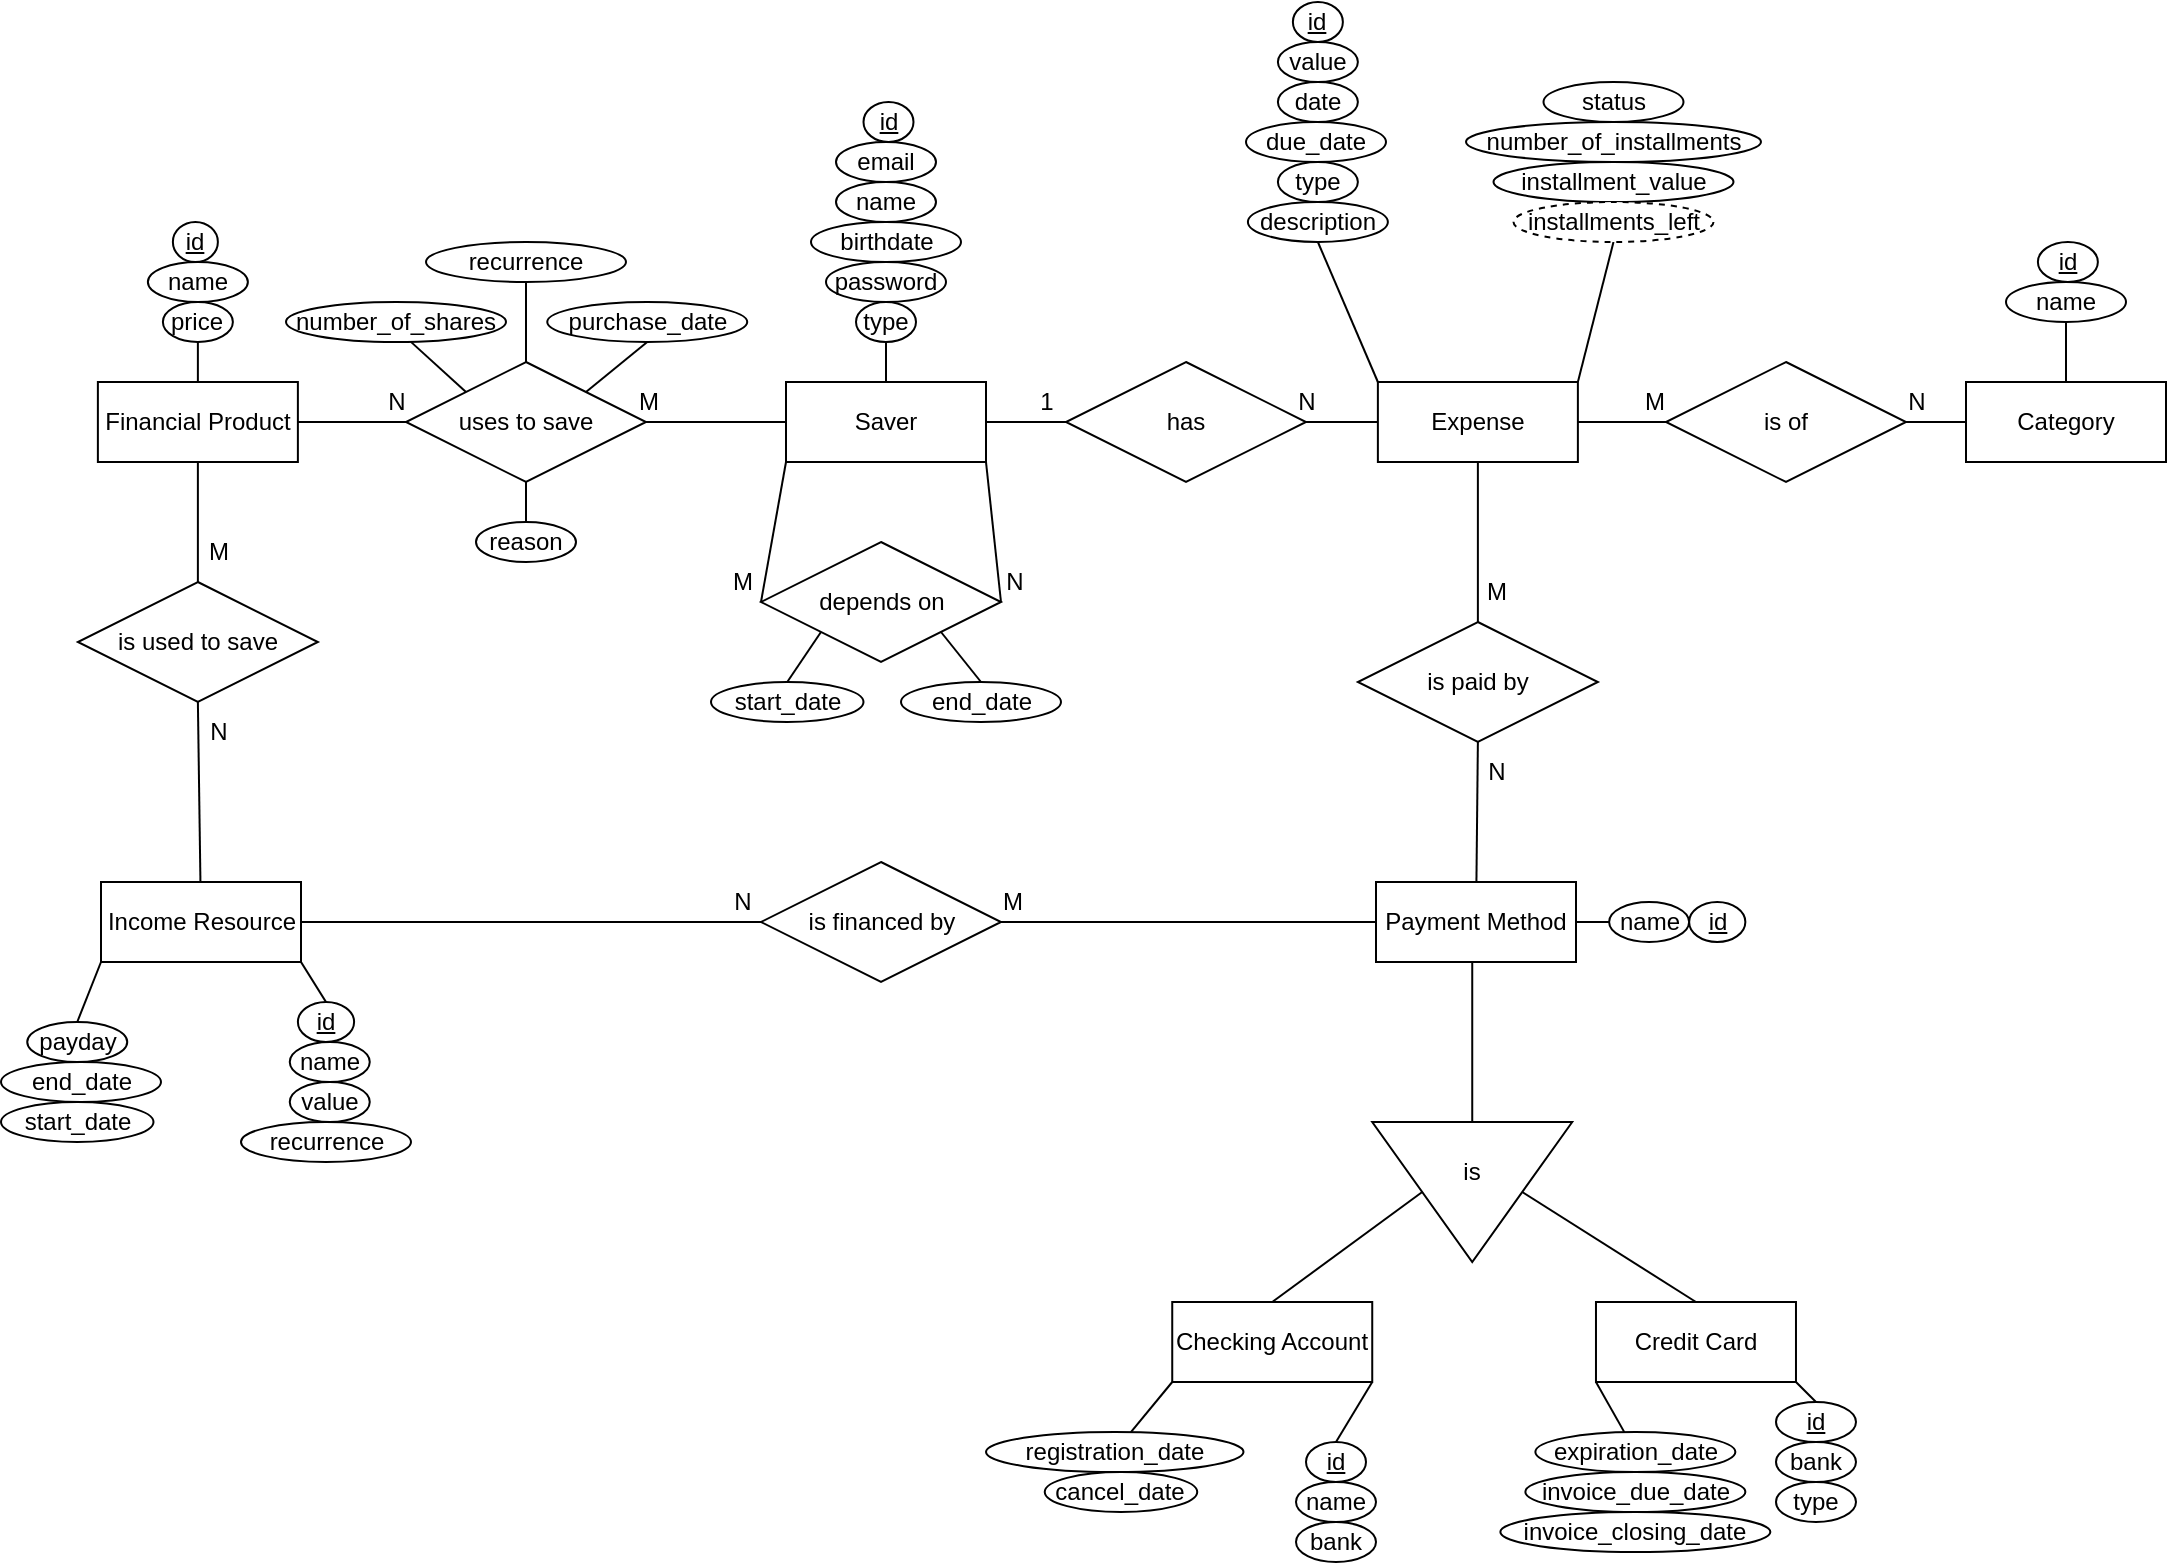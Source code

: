 <mxfile version="20.6.0" type="device"><diagram id="AvRHjg4N4jimr9RmSAD-" name="Página-1"><mxGraphModel dx="1701" dy="1579" grid="1" gridSize="10" guides="1" tooltips="1" connect="1" arrows="1" fold="1" page="1" pageScale="1" pageWidth="827" pageHeight="1169" math="0" shadow="0"><root><mxCell id="0"/><mxCell id="1" parent="0"/><mxCell id="b5E8K7P1NpaTzSVfavL7-2" value="Expense" style="whiteSpace=wrap;html=1;align=center;" parent="1" vertex="1"><mxGeometry x="365.94" y="30" width="100" height="40" as="geometry"/></mxCell><mxCell id="b5E8K7P1NpaTzSVfavL7-3" value="id" style="ellipse;whiteSpace=wrap;html=1;align=center;fontStyle=4;" parent="1" vertex="1"><mxGeometry x="323.44" y="-160" width="25" height="20" as="geometry"/></mxCell><mxCell id="b5E8K7P1NpaTzSVfavL7-6" value="date" style="ellipse;whiteSpace=wrap;html=1;align=center;" parent="1" vertex="1"><mxGeometry x="315.94" y="-120" width="40" height="20" as="geometry"/></mxCell><mxCell id="b5E8K7P1NpaTzSVfavL7-7" value="value" style="ellipse;whiteSpace=wrap;html=1;align=center;" parent="1" vertex="1"><mxGeometry x="315.94" y="-140" width="40" height="20" as="geometry"/></mxCell><mxCell id="b5E8K7P1NpaTzSVfavL7-9" value="type" style="ellipse;whiteSpace=wrap;html=1;align=center;" parent="1" vertex="1"><mxGeometry x="315.94" y="-80" width="40" height="20" as="geometry"/></mxCell><mxCell id="b5E8K7P1NpaTzSVfavL7-11" value="description" style="ellipse;whiteSpace=wrap;html=1;align=center;" parent="1" vertex="1"><mxGeometry x="300.94" y="-60" width="70" height="20" as="geometry"/></mxCell><mxCell id="b5E8K7P1NpaTzSVfavL7-12" value="Saver" style="whiteSpace=wrap;html=1;align=center;" parent="1" vertex="1"><mxGeometry x="70" y="30" width="100" height="40" as="geometry"/></mxCell><mxCell id="b5E8K7P1NpaTzSVfavL7-14" value="name" style="ellipse;whiteSpace=wrap;html=1;align=center;" parent="1" vertex="1"><mxGeometry x="95" y="-70" width="50" height="20" as="geometry"/></mxCell><mxCell id="b5E8K7P1NpaTzSVfavL7-16" value="id" style="ellipse;whiteSpace=wrap;html=1;align=center;fontStyle=4;" parent="1" vertex="1"><mxGeometry x="108.75" y="-110" width="25" height="20" as="geometry"/></mxCell><mxCell id="b5E8K7P1NpaTzSVfavL7-17" value="birthdate" style="ellipse;whiteSpace=wrap;html=1;align=center;" parent="1" vertex="1"><mxGeometry x="82.5" y="-50" width="75" height="20" as="geometry"/></mxCell><mxCell id="b5E8K7P1NpaTzSVfavL7-18" value="password" style="ellipse;whiteSpace=wrap;html=1;align=center;" parent="1" vertex="1"><mxGeometry x="90" y="-30" width="60" height="20" as="geometry"/></mxCell><mxCell id="b5E8K7P1NpaTzSVfavL7-25" value="number_of_installments" style="ellipse;whiteSpace=wrap;html=1;align=center;" parent="1" vertex="1"><mxGeometry x="410" y="-100" width="147.5" height="20" as="geometry"/></mxCell><mxCell id="b5E8K7P1NpaTzSVfavL7-29" value="status" style="ellipse;whiteSpace=wrap;html=1;align=center;" parent="1" vertex="1"><mxGeometry x="448.75" y="-120" width="70" height="20" as="geometry"/></mxCell><mxCell id="b5E8K7P1NpaTzSVfavL7-30" value="installment_value" style="ellipse;whiteSpace=wrap;html=1;align=center;" parent="1" vertex="1"><mxGeometry x="423.75" y="-80" width="120" height="20" as="geometry"/></mxCell><mxCell id="b5E8K7P1NpaTzSVfavL7-32" value="" style="endArrow=none;html=1;rounded=0;exitX=0.5;exitY=1;exitDx=0;exitDy=0;entryX=0;entryY=0;entryDx=0;entryDy=0;" parent="1" source="b5E8K7P1NpaTzSVfavL7-11" target="b5E8K7P1NpaTzSVfavL7-2" edge="1"><mxGeometry relative="1" as="geometry"><mxPoint x="380" y="100" as="sourcePoint"/><mxPoint x="540" y="100" as="targetPoint"/></mxGeometry></mxCell><mxCell id="b5E8K7P1NpaTzSVfavL7-33" value="" style="endArrow=none;html=1;rounded=0;exitX=1;exitY=0;exitDx=0;exitDy=0;entryX=0.5;entryY=1;entryDx=0;entryDy=0;" parent="1" source="b5E8K7P1NpaTzSVfavL7-2" target="b5E8K7P1NpaTzSVfavL7-319" edge="1"><mxGeometry relative="1" as="geometry"><mxPoint x="380" y="100" as="sourcePoint"/><mxPoint x="500" y="-30" as="targetPoint"/></mxGeometry></mxCell><mxCell id="b5E8K7P1NpaTzSVfavL7-34" value="" style="endArrow=none;html=1;rounded=0;entryX=0.5;entryY=0;entryDx=0;entryDy=0;exitX=0.5;exitY=1;exitDx=0;exitDy=0;" parent="1" source="b5E8K7P1NpaTzSVfavL7-133" target="b5E8K7P1NpaTzSVfavL7-12" edge="1"><mxGeometry relative="1" as="geometry"><mxPoint x="120" as="sourcePoint"/><mxPoint x="370" y="70" as="targetPoint"/></mxGeometry></mxCell><mxCell id="b5E8K7P1NpaTzSVfavL7-36" value="has" style="shape=rhombus;perimeter=rhombusPerimeter;whiteSpace=wrap;html=1;align=center;" parent="1" vertex="1"><mxGeometry x="210" y="20" width="120" height="60" as="geometry"/></mxCell><mxCell id="b5E8K7P1NpaTzSVfavL7-37" value="" style="endArrow=none;html=1;rounded=0;exitX=1;exitY=0.5;exitDx=0;exitDy=0;" parent="1" source="b5E8K7P1NpaTzSVfavL7-12" edge="1"><mxGeometry relative="1" as="geometry"><mxPoint x="380" y="40" as="sourcePoint"/><mxPoint x="210" y="50" as="targetPoint"/></mxGeometry></mxCell><mxCell id="b5E8K7P1NpaTzSVfavL7-38" value="" style="endArrow=none;html=1;rounded=0;exitX=1;exitY=0.5;exitDx=0;exitDy=0;entryX=0;entryY=0.5;entryDx=0;entryDy=0;" parent="1" source="b5E8K7P1NpaTzSVfavL7-36" target="b5E8K7P1NpaTzSVfavL7-2" edge="1"><mxGeometry relative="1" as="geometry"><mxPoint x="380" y="40" as="sourcePoint"/><mxPoint x="340" y="80" as="targetPoint"/></mxGeometry></mxCell><mxCell id="b5E8K7P1NpaTzSVfavL7-40" value="1" style="text;html=1;align=center;verticalAlign=middle;resizable=0;points=[];autosize=1;strokeColor=none;fillColor=none;" parent="1" vertex="1"><mxGeometry x="185" y="25" width="30" height="30" as="geometry"/></mxCell><mxCell id="b5E8K7P1NpaTzSVfavL7-41" value="N" style="text;html=1;align=center;verticalAlign=middle;resizable=0;points=[];autosize=1;strokeColor=none;fillColor=none;" parent="1" vertex="1"><mxGeometry x="315" y="25" width="30" height="30" as="geometry"/></mxCell><mxCell id="b5E8K7P1NpaTzSVfavL7-47" value="Credit Card" style="whiteSpace=wrap;html=1;align=center;" parent="1" vertex="1"><mxGeometry x="474.99" y="490" width="100" height="40" as="geometry"/></mxCell><mxCell id="b5E8K7P1NpaTzSVfavL7-48" value="id" style="ellipse;whiteSpace=wrap;html=1;align=center;fontStyle=4;" parent="1" vertex="1"><mxGeometry x="565.0" y="540" width="40" height="20" as="geometry"/></mxCell><mxCell id="b5E8K7P1NpaTzSVfavL7-49" value="bank" style="ellipse;whiteSpace=wrap;html=1;align=center;" parent="1" vertex="1"><mxGeometry x="565.0" y="560" width="40" height="20" as="geometry"/></mxCell><mxCell id="b5E8K7P1NpaTzSVfavL7-50" value="type" style="ellipse;whiteSpace=wrap;html=1;align=center;" parent="1" vertex="1"><mxGeometry x="565.0" y="580" width="40" height="20" as="geometry"/></mxCell><mxCell id="b5E8K7P1NpaTzSVfavL7-51" value="expiration_date" style="ellipse;whiteSpace=wrap;html=1;align=center;" parent="1" vertex="1"><mxGeometry x="444.68" y="555" width="100" height="20" as="geometry"/></mxCell><mxCell id="b5E8K7P1NpaTzSVfavL7-52" value="invoice_due_date" style="ellipse;whiteSpace=wrap;html=1;align=center;" parent="1" vertex="1"><mxGeometry x="439.68" y="575" width="110" height="20" as="geometry"/></mxCell><mxCell id="b5E8K7P1NpaTzSVfavL7-53" value="invoice_closing_date" style="ellipse;whiteSpace=wrap;html=1;align=center;" parent="1" vertex="1"><mxGeometry x="427.18" y="595" width="135" height="20" as="geometry"/></mxCell><mxCell id="b5E8K7P1NpaTzSVfavL7-54" value="" style="endArrow=none;html=1;rounded=0;exitX=0.5;exitY=0;exitDx=0;exitDy=0;entryX=1;entryY=1;entryDx=0;entryDy=0;" parent="1" source="b5E8K7P1NpaTzSVfavL7-48" target="b5E8K7P1NpaTzSVfavL7-47" edge="1"><mxGeometry relative="1" as="geometry"><mxPoint x="462.49" y="440" as="sourcePoint"/><mxPoint x="622.49" y="440" as="targetPoint"/></mxGeometry></mxCell><mxCell id="b5E8K7P1NpaTzSVfavL7-55" value="" style="endArrow=none;html=1;rounded=0;exitX=0;exitY=1;exitDx=0;exitDy=0;" parent="1" source="b5E8K7P1NpaTzSVfavL7-47" target="b5E8K7P1NpaTzSVfavL7-51" edge="1"><mxGeometry relative="1" as="geometry"><mxPoint x="472.49" y="620" as="sourcePoint"/><mxPoint x="632.49" y="620" as="targetPoint"/></mxGeometry></mxCell><mxCell id="b5E8K7P1NpaTzSVfavL7-63" value="Category" style="whiteSpace=wrap;html=1;align=center;" parent="1" vertex="1"><mxGeometry x="660" y="30" width="100" height="40" as="geometry"/></mxCell><mxCell id="b5E8K7P1NpaTzSVfavL7-65" value="is of" style="shape=rhombus;perimeter=rhombusPerimeter;whiteSpace=wrap;html=1;align=center;" parent="1" vertex="1"><mxGeometry x="510" y="20" width="120" height="60" as="geometry"/></mxCell><mxCell id="b5E8K7P1NpaTzSVfavL7-66" value="" style="endArrow=none;html=1;rounded=0;exitX=1;exitY=0.5;exitDx=0;exitDy=0;entryX=0;entryY=0.5;entryDx=0;entryDy=0;" parent="1" source="b5E8K7P1NpaTzSVfavL7-2" target="b5E8K7P1NpaTzSVfavL7-65" edge="1"><mxGeometry relative="1" as="geometry"><mxPoint x="488.75" y="105.0" as="sourcePoint"/><mxPoint x="528.75" y="105.0" as="targetPoint"/></mxGeometry></mxCell><mxCell id="b5E8K7P1NpaTzSVfavL7-67" value="" style="endArrow=none;html=1;rounded=0;exitX=1;exitY=0.5;exitDx=0;exitDy=0;entryX=0;entryY=0.5;entryDx=0;entryDy=0;" parent="1" source="b5E8K7P1NpaTzSVfavL7-65" target="b5E8K7P1NpaTzSVfavL7-63" edge="1"><mxGeometry relative="1" as="geometry"><mxPoint x="648.75" y="105.0" as="sourcePoint"/><mxPoint x="683.75" y="105.0" as="targetPoint"/></mxGeometry></mxCell><mxCell id="b5E8K7P1NpaTzSVfavL7-68" value="M" style="text;html=1;align=center;verticalAlign=middle;resizable=0;points=[];autosize=1;strokeColor=none;fillColor=none;" parent="1" vertex="1"><mxGeometry x="488.75" y="25" width="30" height="30" as="geometry"/></mxCell><mxCell id="b5E8K7P1NpaTzSVfavL7-69" value="N" style="text;html=1;align=center;verticalAlign=middle;resizable=0;points=[];autosize=1;strokeColor=none;fillColor=none;" parent="1" vertex="1"><mxGeometry x="620" y="25" width="30" height="30" as="geometry"/></mxCell><mxCell id="b5E8K7P1NpaTzSVfavL7-70" value="name" style="ellipse;whiteSpace=wrap;html=1;align=center;" parent="1" vertex="1"><mxGeometry x="680" y="-20" width="60" height="20" as="geometry"/></mxCell><mxCell id="b5E8K7P1NpaTzSVfavL7-71" value="id" style="ellipse;whiteSpace=wrap;html=1;align=center;fontStyle=4;" parent="1" vertex="1"><mxGeometry x="695.94" y="-40" width="30" height="20" as="geometry"/></mxCell><mxCell id="b5E8K7P1NpaTzSVfavL7-72" value="" style="endArrow=none;html=1;rounded=0;exitX=0.5;exitY=1;exitDx=0;exitDy=0;" parent="1" source="b5E8K7P1NpaTzSVfavL7-70" target="b5E8K7P1NpaTzSVfavL7-63" edge="1"><mxGeometry relative="1" as="geometry"><mxPoint x="425" y="10.0" as="sourcePoint"/><mxPoint x="425" y="40.0" as="targetPoint"/></mxGeometry></mxCell><mxCell id="b5E8K7P1NpaTzSVfavL7-77" value="Checking Account" style="whiteSpace=wrap;html=1;align=center;" parent="1" vertex="1"><mxGeometry x="263.12" y="490" width="100" height="40" as="geometry"/></mxCell><mxCell id="b5E8K7P1NpaTzSVfavL7-79" value="id" style="ellipse;whiteSpace=wrap;html=1;align=center;fontStyle=4;" parent="1" vertex="1"><mxGeometry x="330.0" y="560" width="30" height="20" as="geometry"/></mxCell><mxCell id="b5E8K7P1NpaTzSVfavL7-80" value="name" style="ellipse;whiteSpace=wrap;html=1;align=center;" parent="1" vertex="1"><mxGeometry x="325.0" y="580" width="40" height="20" as="geometry"/></mxCell><mxCell id="b5E8K7P1NpaTzSVfavL7-81" value="bank" style="ellipse;whiteSpace=wrap;html=1;align=center;" parent="1" vertex="1"><mxGeometry x="325.0" y="600" width="40" height="20" as="geometry"/></mxCell><mxCell id="b5E8K7P1NpaTzSVfavL7-82" value="registration_date" style="ellipse;whiteSpace=wrap;html=1;align=center;" parent="1" vertex="1"><mxGeometry x="170" y="555" width="128.75" height="20" as="geometry"/></mxCell><mxCell id="b5E8K7P1NpaTzSVfavL7-84" value="cancel_date" style="ellipse;whiteSpace=wrap;html=1;align=center;" parent="1" vertex="1"><mxGeometry x="199.37" y="575" width="76.25" height="20" as="geometry"/></mxCell><mxCell id="b5E8K7P1NpaTzSVfavL7-87" value="" style="endArrow=none;html=1;rounded=0;exitX=0.5;exitY=0;exitDx=0;exitDy=0;entryX=1;entryY=1;entryDx=0;entryDy=0;" parent="1" source="b5E8K7P1NpaTzSVfavL7-79" target="b5E8K7P1NpaTzSVfavL7-77" edge="1"><mxGeometry relative="1" as="geometry"><mxPoint x="-31.88" y="410" as="sourcePoint"/><mxPoint x="395" y="560" as="targetPoint"/></mxGeometry></mxCell><mxCell id="b5E8K7P1NpaTzSVfavL7-88" value="" style="endArrow=none;html=1;rounded=0;entryX=0;entryY=1;entryDx=0;entryDy=0;" parent="1" source="b5E8K7P1NpaTzSVfavL7-82" target="b5E8K7P1NpaTzSVfavL7-77" edge="1"><mxGeometry relative="1" as="geometry"><mxPoint x="-31.88" y="490" as="sourcePoint"/><mxPoint x="128.12" y="490" as="targetPoint"/></mxGeometry></mxCell><mxCell id="b5E8K7P1NpaTzSVfavL7-89" value="is paid by" style="shape=rhombus;perimeter=rhombusPerimeter;whiteSpace=wrap;html=1;align=center;" parent="1" vertex="1"><mxGeometry x="355.94" y="150" width="120" height="60" as="geometry"/></mxCell><mxCell id="b5E8K7P1NpaTzSVfavL7-90" value="" style="endArrow=none;html=1;rounded=0;entryX=0.5;entryY=1;entryDx=0;entryDy=0;exitX=0.5;exitY=0;exitDx=0;exitDy=0;" parent="1" source="b5E8K7P1NpaTzSVfavL7-89" target="b5E8K7P1NpaTzSVfavL7-2" edge="1"><mxGeometry relative="1" as="geometry"><mxPoint x="170" y="160" as="sourcePoint"/><mxPoint x="330" y="160" as="targetPoint"/></mxGeometry></mxCell><mxCell id="b5E8K7P1NpaTzSVfavL7-91" value="" style="endArrow=none;html=1;rounded=0;entryX=0.5;entryY=1;entryDx=0;entryDy=0;" parent="1" source="b5E8K7P1NpaTzSVfavL7-121" target="b5E8K7P1NpaTzSVfavL7-89" edge="1"><mxGeometry relative="1" as="geometry"><mxPoint x="415" y="270" as="sourcePoint"/><mxPoint x="425" y="80" as="targetPoint"/></mxGeometry></mxCell><mxCell id="b5E8K7P1NpaTzSVfavL7-95" value="id" style="ellipse;whiteSpace=wrap;html=1;align=center;fontStyle=4;" parent="1" vertex="1"><mxGeometry x="521.56" y="290" width="28.12" height="20" as="geometry"/></mxCell><mxCell id="b5E8K7P1NpaTzSVfavL7-96" value="name" style="ellipse;whiteSpace=wrap;html=1;align=center;" parent="1" vertex="1"><mxGeometry x="481.56" y="290" width="40" height="20" as="geometry"/></mxCell><mxCell id="b5E8K7P1NpaTzSVfavL7-99" value="" style="endArrow=none;html=1;rounded=0;exitX=0;exitY=0.5;exitDx=0;exitDy=0;entryX=1;entryY=0.5;entryDx=0;entryDy=0;" parent="1" source="b5E8K7P1NpaTzSVfavL7-96" target="b5E8K7P1NpaTzSVfavL7-121" edge="1"><mxGeometry relative="1" as="geometry"><mxPoint x="1070.62" y="295" as="sourcePoint"/><mxPoint x="1020.62" y="350" as="targetPoint"/><Array as="points"/></mxGeometry></mxCell><mxCell id="b5E8K7P1NpaTzSVfavL7-115" value="" style="verticalLabelPosition=bottom;verticalAlign=top;html=1;shape=mxgraph.basic.acute_triangle;dx=0.5;direction=west;" parent="1" vertex="1"><mxGeometry x="363.12" y="400" width="100" height="70" as="geometry"/></mxCell><mxCell id="b5E8K7P1NpaTzSVfavL7-116" value="" style="endArrow=none;html=1;rounded=0;exitX=0.5;exitY=1;exitDx=0;exitDy=0;" parent="1" target="b5E8K7P1NpaTzSVfavL7-115" edge="1"><mxGeometry relative="1" as="geometry"><mxPoint x="413.12" y="320" as="sourcePoint"/><mxPoint x="605" y="500" as="targetPoint"/></mxGeometry></mxCell><mxCell id="b5E8K7P1NpaTzSVfavL7-117" value="" style="endArrow=none;html=1;rounded=0;entryX=0;entryY=0;entryDx=75;entryDy=35;entryPerimeter=0;exitX=0.5;exitY=0;exitDx=0;exitDy=0;" parent="1" source="b5E8K7P1NpaTzSVfavL7-77" target="b5E8K7P1NpaTzSVfavL7-115" edge="1"><mxGeometry relative="1" as="geometry"><mxPoint x="325" y="480" as="sourcePoint"/><mxPoint x="340" y="450" as="targetPoint"/></mxGeometry></mxCell><mxCell id="b5E8K7P1NpaTzSVfavL7-118" value="" style="endArrow=none;html=1;rounded=0;exitX=0;exitY=0;exitDx=25;exitDy=35;exitPerimeter=0;entryX=0.5;entryY=0;entryDx=0;entryDy=0;" parent="1" source="b5E8K7P1NpaTzSVfavL7-115" target="b5E8K7P1NpaTzSVfavL7-47" edge="1"><mxGeometry relative="1" as="geometry"><mxPoint x="445" y="500" as="sourcePoint"/><mxPoint x="605" y="500" as="targetPoint"/></mxGeometry></mxCell><mxCell id="b5E8K7P1NpaTzSVfavL7-121" value="Payment Method" style="whiteSpace=wrap;html=1;align=center;" parent="1" vertex="1"><mxGeometry x="365" y="280" width="100" height="40" as="geometry"/></mxCell><mxCell id="b5E8K7P1NpaTzSVfavL7-124" value="is" style="text;html=1;strokeColor=none;fillColor=none;align=center;verticalAlign=middle;whiteSpace=wrap;rounded=0;" parent="1" vertex="1"><mxGeometry x="383.12" y="410" width="60" height="30" as="geometry"/></mxCell><mxCell id="b5E8K7P1NpaTzSVfavL7-127" value="M" style="text;html=1;align=center;verticalAlign=middle;resizable=0;points=[];autosize=1;strokeColor=none;fillColor=none;" parent="1" vertex="1"><mxGeometry x="409.68" y="120" width="30" height="30" as="geometry"/></mxCell><mxCell id="b5E8K7P1NpaTzSVfavL7-128" value="N" style="text;html=1;align=center;verticalAlign=middle;resizable=0;points=[];autosize=1;strokeColor=none;fillColor=none;" parent="1" vertex="1"><mxGeometry x="409.68" y="210" width="30" height="30" as="geometry"/></mxCell><mxCell id="b5E8K7P1NpaTzSVfavL7-129" value="depends on" style="shape=rhombus;perimeter=rhombusPerimeter;whiteSpace=wrap;html=1;align=center;" parent="1" vertex="1"><mxGeometry x="57.5" y="110" width="120" height="60" as="geometry"/></mxCell><mxCell id="b5E8K7P1NpaTzSVfavL7-130" value="" style="endArrow=none;html=1;rounded=0;exitX=0;exitY=1;exitDx=0;exitDy=0;entryX=0;entryY=0.5;entryDx=0;entryDy=0;" parent="1" source="b5E8K7P1NpaTzSVfavL7-12" target="b5E8K7P1NpaTzSVfavL7-129" edge="1"><mxGeometry relative="1" as="geometry"><mxPoint x="260" y="180" as="sourcePoint"/><mxPoint x="420" y="180" as="targetPoint"/></mxGeometry></mxCell><mxCell id="b5E8K7P1NpaTzSVfavL7-131" value="" style="endArrow=none;html=1;rounded=0;exitX=1;exitY=1;exitDx=0;exitDy=0;entryX=1;entryY=0.5;entryDx=0;entryDy=0;" parent="1" source="b5E8K7P1NpaTzSVfavL7-12" target="b5E8K7P1NpaTzSVfavL7-129" edge="1"><mxGeometry relative="1" as="geometry"><mxPoint x="199.37" y="140" as="sourcePoint"/><mxPoint x="180" y="160" as="targetPoint"/></mxGeometry></mxCell><mxCell id="b5E8K7P1NpaTzSVfavL7-133" value="type" style="ellipse;whiteSpace=wrap;html=1;align=center;" parent="1" vertex="1"><mxGeometry x="105" y="-10" width="30" height="20" as="geometry"/></mxCell><mxCell id="b5E8K7P1NpaTzSVfavL7-134" value="M" style="text;html=1;align=center;verticalAlign=middle;resizable=0;points=[];autosize=1;strokeColor=none;fillColor=none;" parent="1" vertex="1"><mxGeometry x="32.5" y="115" width="30" height="30" as="geometry"/></mxCell><mxCell id="b5E8K7P1NpaTzSVfavL7-135" value="N" style="text;html=1;align=center;verticalAlign=middle;resizable=0;points=[];autosize=1;strokeColor=none;fillColor=none;" parent="1" vertex="1"><mxGeometry x="169.37" y="115" width="30" height="30" as="geometry"/></mxCell><mxCell id="b5E8K7P1NpaTzSVfavL7-136" value="start_date" style="ellipse;whiteSpace=wrap;html=1;align=center;" parent="1" vertex="1"><mxGeometry x="32.5" y="180" width="76.25" height="20" as="geometry"/></mxCell><mxCell id="b5E8K7P1NpaTzSVfavL7-137" value="end_date" style="ellipse;whiteSpace=wrap;html=1;align=center;" parent="1" vertex="1"><mxGeometry x="127.5" y="180" width="80" height="20" as="geometry"/></mxCell><mxCell id="b5E8K7P1NpaTzSVfavL7-138" value="" style="endArrow=none;html=1;rounded=0;exitX=0;exitY=1;exitDx=0;exitDy=0;entryX=0.5;entryY=0;entryDx=0;entryDy=0;" parent="1" source="b5E8K7P1NpaTzSVfavL7-129" target="b5E8K7P1NpaTzSVfavL7-136" edge="1"><mxGeometry relative="1" as="geometry"><mxPoint x="-42.5" y="219.8" as="sourcePoint"/><mxPoint x="87.5" y="180" as="targetPoint"/></mxGeometry></mxCell><mxCell id="b5E8K7P1NpaTzSVfavL7-140" value="" style="endArrow=none;html=1;rounded=0;exitX=1;exitY=1;exitDx=0;exitDy=0;entryX=0.5;entryY=0;entryDx=0;entryDy=0;" parent="1" source="b5E8K7P1NpaTzSVfavL7-129" target="b5E8K7P1NpaTzSVfavL7-137" edge="1"><mxGeometry relative="1" as="geometry"><mxPoint x="97.5" y="165" as="sourcePoint"/><mxPoint x="80.625" y="190" as="targetPoint"/></mxGeometry></mxCell><mxCell id="b5E8K7P1NpaTzSVfavL7-141" value="Financial Product" style="whiteSpace=wrap;html=1;align=center;" parent="1" vertex="1"><mxGeometry x="-274.06" y="30" width="100" height="40" as="geometry"/></mxCell><mxCell id="b5E8K7P1NpaTzSVfavL7-142" value="name" style="ellipse;whiteSpace=wrap;html=1;align=center;" parent="1" vertex="1"><mxGeometry x="-249.06" y="-30" width="50" height="20" as="geometry"/></mxCell><mxCell id="b5E8K7P1NpaTzSVfavL7-143" value="id" style="ellipse;whiteSpace=wrap;html=1;align=center;fontStyle=4;" parent="1" vertex="1"><mxGeometry x="-236.56" y="-50" width="22.5" height="20" as="geometry"/></mxCell><mxCell id="b5E8K7P1NpaTzSVfavL7-144" value="" style="endArrow=none;html=1;rounded=0;exitX=0.5;exitY=0;exitDx=0;exitDy=0;entryX=0.5;entryY=1;entryDx=0;entryDy=0;" parent="1" source="b5E8K7P1NpaTzSVfavL7-141" target="b5E8K7P1NpaTzSVfavL7-145" edge="1"><mxGeometry relative="1" as="geometry"><mxPoint x="-20" y="90" as="sourcePoint"/><mxPoint x="-224" y="10" as="targetPoint"/></mxGeometry></mxCell><mxCell id="b5E8K7P1NpaTzSVfavL7-145" value="price" style="ellipse;whiteSpace=wrap;html=1;align=center;" parent="1" vertex="1"><mxGeometry x="-241.56" y="-10" width="35" height="20" as="geometry"/></mxCell><mxCell id="b5E8K7P1NpaTzSVfavL7-146" value="uses to save" style="shape=rhombus;perimeter=rhombusPerimeter;whiteSpace=wrap;html=1;align=center;" parent="1" vertex="1"><mxGeometry x="-120" y="20" width="120" height="60" as="geometry"/></mxCell><mxCell id="b5E8K7P1NpaTzSVfavL7-147" value="" style="endArrow=none;html=1;rounded=0;exitX=1;exitY=0.5;exitDx=0;exitDy=0;entryX=0;entryY=0.5;entryDx=0;entryDy=0;" parent="1" source="b5E8K7P1NpaTzSVfavL7-146" target="b5E8K7P1NpaTzSVfavL7-12" edge="1"><mxGeometry relative="1" as="geometry"><mxPoint x="160" y="260" as="sourcePoint"/><mxPoint x="320" y="260" as="targetPoint"/></mxGeometry></mxCell><mxCell id="b5E8K7P1NpaTzSVfavL7-162" value="Income Resource" style="whiteSpace=wrap;html=1;align=center;" parent="1" vertex="1"><mxGeometry x="-272.5" y="280" width="100" height="40" as="geometry"/></mxCell><mxCell id="b5E8K7P1NpaTzSVfavL7-163" value="id" style="ellipse;whiteSpace=wrap;html=1;align=center;fontStyle=4;" parent="1" vertex="1"><mxGeometry x="-174.06" y="340" width="28.12" height="20" as="geometry"/></mxCell><mxCell id="b5E8K7P1NpaTzSVfavL7-164" value="name" style="ellipse;whiteSpace=wrap;html=1;align=center;" parent="1" vertex="1"><mxGeometry x="-178.12" y="360" width="40" height="20" as="geometry"/></mxCell><mxCell id="b5E8K7P1NpaTzSVfavL7-165" value="recurrence" style="ellipse;whiteSpace=wrap;html=1;align=center;" parent="1" vertex="1"><mxGeometry x="-202.5" y="400" width="85" height="20" as="geometry"/></mxCell><mxCell id="b5E8K7P1NpaTzSVfavL7-166" value="value" style="ellipse;whiteSpace=wrap;html=1;align=center;" parent="1" vertex="1"><mxGeometry x="-178.12" y="380" width="40" height="20" as="geometry"/></mxCell><mxCell id="b5E8K7P1NpaTzSVfavL7-168" value="start_date" style="ellipse;whiteSpace=wrap;html=1;align=center;" parent="1" vertex="1"><mxGeometry x="-322.5" y="390" width="76.25" height="20" as="geometry"/></mxCell><mxCell id="b5E8K7P1NpaTzSVfavL7-169" value="end_date" style="ellipse;whiteSpace=wrap;html=1;align=center;" parent="1" vertex="1"><mxGeometry x="-322.5" y="370" width="80" height="20" as="geometry"/></mxCell><mxCell id="b5E8K7P1NpaTzSVfavL7-170" value="payday" style="ellipse;whiteSpace=wrap;html=1;align=center;" parent="1" vertex="1"><mxGeometry x="-309.38" y="350" width="50" height="20" as="geometry"/></mxCell><mxCell id="b5E8K7P1NpaTzSVfavL7-171" value="" style="endArrow=none;html=1;rounded=0;entryX=0.5;entryY=0;entryDx=0;entryDy=0;exitX=0;exitY=1;exitDx=0;exitDy=0;" parent="1" source="b5E8K7P1NpaTzSVfavL7-162" target="b5E8K7P1NpaTzSVfavL7-170" edge="1"><mxGeometry relative="1" as="geometry"><mxPoint x="-265" y="325" as="sourcePoint"/><mxPoint x="-265" y="370" as="targetPoint"/><Array as="points"/></mxGeometry></mxCell><mxCell id="b5E8K7P1NpaTzSVfavL7-176" value="" style="endArrow=none;html=1;rounded=0;entryX=0.5;entryY=0;entryDx=0;entryDy=0;exitX=1;exitY=1;exitDx=0;exitDy=0;" parent="1" source="b5E8K7P1NpaTzSVfavL7-162" target="b5E8K7P1NpaTzSVfavL7-163" edge="1"><mxGeometry relative="1" as="geometry"><mxPoint x="-262.5" y="330" as="sourcePoint"/><mxPoint x="-264.38" y="370" as="targetPoint"/><Array as="points"/></mxGeometry></mxCell><mxCell id="b5E8K7P1NpaTzSVfavL7-177" value="" style="endArrow=none;html=1;rounded=0;entryX=0;entryY=0.5;entryDx=0;entryDy=0;exitX=1;exitY=0.5;exitDx=0;exitDy=0;" parent="1" source="b5E8K7P1NpaTzSVfavL7-178" target="b5E8K7P1NpaTzSVfavL7-121" edge="1"><mxGeometry relative="1" as="geometry"><mxPoint x="305" y="350" as="sourcePoint"/><mxPoint x="345" y="300" as="targetPoint"/></mxGeometry></mxCell><mxCell id="b5E8K7P1NpaTzSVfavL7-178" value="is financed by" style="shape=rhombus;perimeter=rhombusPerimeter;whiteSpace=wrap;html=1;align=center;" parent="1" vertex="1"><mxGeometry x="57.5" y="270" width="120" height="60" as="geometry"/></mxCell><mxCell id="b5E8K7P1NpaTzSVfavL7-180" value="M" style="text;html=1;align=center;verticalAlign=middle;resizable=0;points=[];autosize=1;strokeColor=none;fillColor=none;" parent="1" vertex="1"><mxGeometry x="167.5" y="275" width="30" height="30" as="geometry"/></mxCell><mxCell id="b5E8K7P1NpaTzSVfavL7-184" value="" style="endArrow=none;html=1;rounded=0;exitX=1;exitY=0.5;exitDx=0;exitDy=0;entryX=0;entryY=0.5;entryDx=0;entryDy=0;" parent="1" source="b5E8K7P1NpaTzSVfavL7-162" target="b5E8K7P1NpaTzSVfavL7-178" edge="1"><mxGeometry relative="1" as="geometry"><mxPoint x="47.12" y="355" as="sourcePoint"/><mxPoint x="87.75" y="335" as="targetPoint"/></mxGeometry></mxCell><mxCell id="b5E8K7P1NpaTzSVfavL7-186" value="" style="endArrow=none;html=1;rounded=0;entryX=0;entryY=0.5;entryDx=0;entryDy=0;exitX=1;exitY=0.5;exitDx=0;exitDy=0;" parent="1" source="b5E8K7P1NpaTzSVfavL7-141" target="b5E8K7P1NpaTzSVfavL7-146" edge="1"><mxGeometry relative="1" as="geometry"><mxPoint x="-355" y="240" as="sourcePoint"/><mxPoint x="-195" y="240" as="targetPoint"/></mxGeometry></mxCell><mxCell id="b5E8K7P1NpaTzSVfavL7-188" value="number_of_shares" style="ellipse;whiteSpace=wrap;html=1;align=center;" parent="1" vertex="1"><mxGeometry x="-180" y="-10" width="110" height="20" as="geometry"/></mxCell><mxCell id="b5E8K7P1NpaTzSVfavL7-190" value="purchase_date" style="ellipse;whiteSpace=wrap;html=1;align=center;" parent="1" vertex="1"><mxGeometry x="-49.38" y="-10" width="100" height="20" as="geometry"/></mxCell><mxCell id="b5E8K7P1NpaTzSVfavL7-191" value="" style="endArrow=none;html=1;rounded=0;exitX=0.569;exitY=1.003;exitDx=0;exitDy=0;exitPerimeter=0;entryX=0;entryY=0;entryDx=0;entryDy=0;" parent="1" source="b5E8K7P1NpaTzSVfavL7-188" target="b5E8K7P1NpaTzSVfavL7-146" edge="1"><mxGeometry relative="1" as="geometry"><mxPoint x="30" y="100" as="sourcePoint"/><mxPoint x="190" y="100" as="targetPoint"/></mxGeometry></mxCell><mxCell id="b5E8K7P1NpaTzSVfavL7-192" value="" style="endArrow=none;html=1;rounded=0;exitX=0.5;exitY=1;exitDx=0;exitDy=0;entryX=1;entryY=0;entryDx=0;entryDy=0;" parent="1" source="b5E8K7P1NpaTzSVfavL7-190" target="b5E8K7P1NpaTzSVfavL7-146" edge="1"><mxGeometry relative="1" as="geometry"><mxPoint x="30" y="100" as="sourcePoint"/><mxPoint x="190" y="100" as="targetPoint"/></mxGeometry></mxCell><mxCell id="b5E8K7P1NpaTzSVfavL7-193" value="is used to save" style="shape=rhombus;perimeter=rhombusPerimeter;whiteSpace=wrap;html=1;align=center;" parent="1" vertex="1"><mxGeometry x="-284.06" y="130" width="120" height="60" as="geometry"/></mxCell><mxCell id="b5E8K7P1NpaTzSVfavL7-194" value="" style="endArrow=none;html=1;rounded=0;exitX=0.5;exitY=1;exitDx=0;exitDy=0;entryX=0.5;entryY=0;entryDx=0;entryDy=0;" parent="1" source="b5E8K7P1NpaTzSVfavL7-141" target="b5E8K7P1NpaTzSVfavL7-193" edge="1"><mxGeometry relative="1" as="geometry"><mxPoint x="-260" y="170" as="sourcePoint"/><mxPoint x="-100" y="170" as="targetPoint"/></mxGeometry></mxCell><mxCell id="b5E8K7P1NpaTzSVfavL7-197" value="N" style="text;html=1;align=center;verticalAlign=middle;resizable=0;points=[];autosize=1;strokeColor=none;fillColor=none;" parent="1" vertex="1"><mxGeometry x="32.5" y="275" width="30" height="30" as="geometry"/></mxCell><mxCell id="b5E8K7P1NpaTzSVfavL7-198" value="" style="endArrow=none;html=1;rounded=0;exitX=0.5;exitY=1;exitDx=0;exitDy=0;" parent="1" source="b5E8K7P1NpaTzSVfavL7-193" target="b5E8K7P1NpaTzSVfavL7-162" edge="1"><mxGeometry relative="1" as="geometry"><mxPoint x="40" y="170" as="sourcePoint"/><mxPoint x="200" y="170" as="targetPoint"/></mxGeometry></mxCell><mxCell id="b5E8K7P1NpaTzSVfavL7-199" value="reason" style="ellipse;whiteSpace=wrap;html=1;align=center;" parent="1" vertex="1"><mxGeometry x="-85" y="100" width="50" height="20" as="geometry"/></mxCell><mxCell id="b5E8K7P1NpaTzSVfavL7-200" value="" style="endArrow=none;html=1;rounded=0;exitX=0.5;exitY=0;exitDx=0;exitDy=0;entryX=0.5;entryY=1;entryDx=0;entryDy=0;" parent="1" source="b5E8K7P1NpaTzSVfavL7-199" target="b5E8K7P1NpaTzSVfavL7-146" edge="1"><mxGeometry relative="1" as="geometry"><mxPoint x="-140" y="70" as="sourcePoint"/><mxPoint x="20" y="70" as="targetPoint"/></mxGeometry></mxCell><mxCell id="b5E8K7P1NpaTzSVfavL7-201" value="M" style="text;html=1;align=center;verticalAlign=middle;resizable=0;points=[];autosize=1;strokeColor=none;fillColor=none;" parent="1" vertex="1"><mxGeometry x="-229.06" y="100" width="30" height="30" as="geometry"/></mxCell><mxCell id="b5E8K7P1NpaTzSVfavL7-202" value="N" style="text;html=1;align=center;verticalAlign=middle;resizable=0;points=[];autosize=1;strokeColor=none;fillColor=none;" parent="1" vertex="1"><mxGeometry x="-229.06" y="190" width="30" height="30" as="geometry"/></mxCell><mxCell id="b5E8K7P1NpaTzSVfavL7-203" value="recurrence" style="ellipse;whiteSpace=wrap;html=1;align=center;" parent="1" vertex="1"><mxGeometry x="-110" y="-40" width="100" height="20" as="geometry"/></mxCell><mxCell id="b5E8K7P1NpaTzSVfavL7-204" value="" style="endArrow=none;html=1;rounded=0;exitX=0.5;exitY=1;exitDx=0;exitDy=0;entryX=0.5;entryY=0;entryDx=0;entryDy=0;" parent="1" source="b5E8K7P1NpaTzSVfavL7-203" target="b5E8K7P1NpaTzSVfavL7-146" edge="1"><mxGeometry relative="1" as="geometry"><mxPoint x="-127.5" y="170" as="sourcePoint"/><mxPoint x="32.5" y="170" as="targetPoint"/></mxGeometry></mxCell><mxCell id="b5E8K7P1NpaTzSVfavL7-319" value="installments_left" style="ellipse;whiteSpace=wrap;html=1;align=center;dashed=1;" parent="1" vertex="1"><mxGeometry x="433.75" y="-60" width="100" height="20" as="geometry"/></mxCell><mxCell id="b5E8K7P1NpaTzSVfavL7-495" value="M" style="text;html=1;align=center;verticalAlign=middle;resizable=0;points=[];autosize=1;strokeColor=none;fillColor=none;" parent="1" vertex="1"><mxGeometry x="-14.06" y="25" width="30" height="30" as="geometry"/></mxCell><mxCell id="b5E8K7P1NpaTzSVfavL7-496" value="N" style="text;html=1;align=center;verticalAlign=middle;resizable=0;points=[];autosize=1;strokeColor=none;fillColor=none;" parent="1" vertex="1"><mxGeometry x="-140" y="25" width="30" height="30" as="geometry"/></mxCell><mxCell id="Ryt20YNRkNa8nqUHdmmH-1" value="email" style="ellipse;whiteSpace=wrap;html=1;align=center;" parent="1" vertex="1"><mxGeometry x="95" y="-90" width="50" height="20" as="geometry"/></mxCell><mxCell id="lEyFA3IRXcZ_ZySgzBOp-1" value="due_date" style="ellipse;whiteSpace=wrap;html=1;align=center;" vertex="1" parent="1"><mxGeometry x="300" y="-100" width="70" height="20" as="geometry"/></mxCell></root></mxGraphModel></diagram></mxfile>